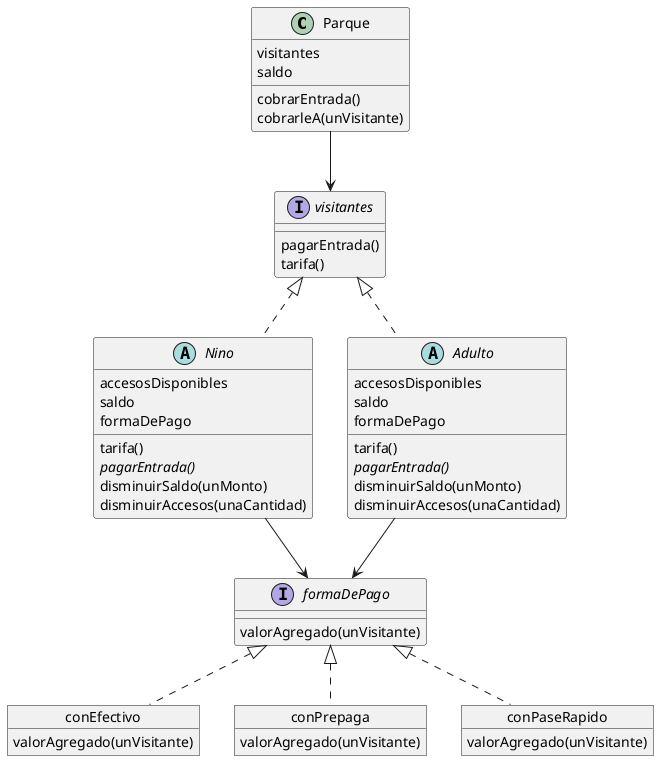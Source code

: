@startuml diagrama

class Parque {
    visitantes
    saldo

    cobrarEntrada()
    cobrarleA(unVisitante)
}

interface visitantes {
    pagarEntrada()
    tarifa()
}

abstract class Nino {
    accesosDisponibles
    saldo
    formaDePago

    tarifa()
    {abstract} pagarEntrada()
    disminuirSaldo(unMonto)
    disminuirAccesos(unaCantidad)
}

abstract class Adulto {
    accesosDisponibles
    saldo
    formaDePago

    tarifa()
    {abstract} pagarEntrada()
    disminuirSaldo(unMonto)
    disminuirAccesos(unaCantidad)
}


interface formaDePago {
    valorAgregado(unVisitante)
}

object conEfectivo {
    valorAgregado(unVisitante)
}

object conPrepaga {
    valorAgregado(unVisitante)
}

object conPaseRapido {
    valorAgregado(unVisitante)
}


Parque --> visitantes 
Nino .u.|> visitantes
Adulto .u.|> visitantes
Nino --> formaDePago
Adulto --> formaDePago
conEfectivo .u.|> formaDePago
conPrepaga .u.|> formaDePago
conPaseRapido .u.|> formaDePago

@enduml